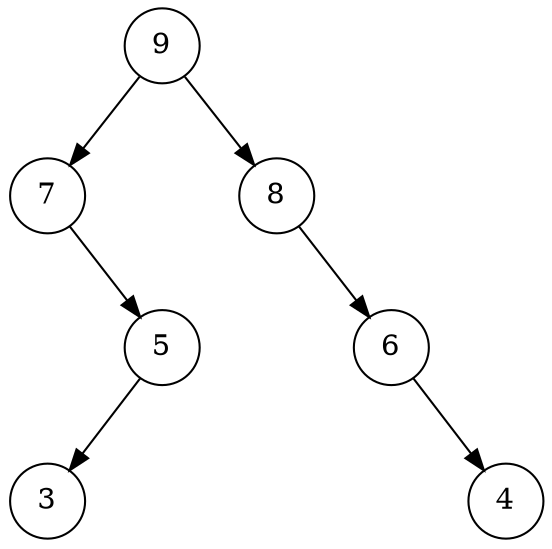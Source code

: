 digraph G {
N0000000002653f00 [shape=circle, label="9"];
N0000000002653f00->N0000000000e279e0;
N0000000002653f00->N0000000002653f80;
N0000000000e279e0 [shape=circle, label="7"];
N0000000000e27b20 [style=invis, shape=circle, label="#"];
N0000000000e279e0->N0000000000e27b20 [style=invis, weight=10];
N0000000000e279e0->N0000000000e27ad0;
N0000000002653f80 [shape=circle, label="8"];
N0000000000e27a80 [style=invis, shape=circle, label="#"];
N0000000002653f80->N0000000000e27a80 [style=invis, weight=10];
N0000000002653f80->N0000000000e27a30;
N0000000000e27ad0 [shape=circle, label="5"];
N0000000000e27ad0->N0000000000e27d00;
N0000000000e27cb0 [style=invis, shape=circle, label="#"];
N0000000000e27ad0->N0000000000e27cb0 [style=invis, weight=10];
N0000000000e27a30 [shape=circle, label="6"];
N0000000000e27bc0 [style=invis, shape=circle, label="#"];
N0000000000e27a30->N0000000000e27bc0 [style=invis, weight=10];
N0000000000e27a30->N0000000000e27b70;
N0000000000e27d00 [shape=circle, label="3"];
N0000000000e27b70 [shape=circle, label="4"];
}
